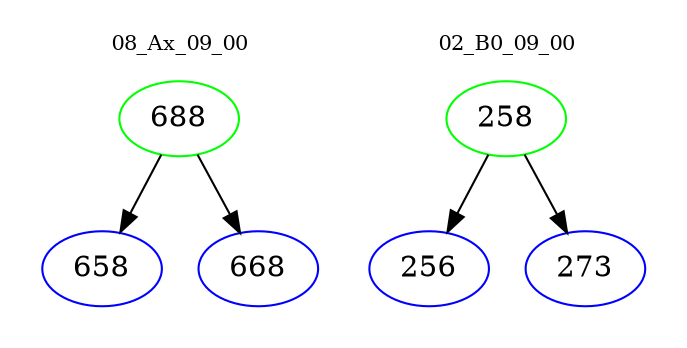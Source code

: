 digraph{
subgraph cluster_0 {
color = white
label = "08_Ax_09_00";
fontsize=10;
T0_688 [label="688", color="green"]
T0_688 -> T0_658 [color="black"]
T0_658 [label="658", color="blue"]
T0_688 -> T0_668 [color="black"]
T0_668 [label="668", color="blue"]
}
subgraph cluster_1 {
color = white
label = "02_B0_09_00";
fontsize=10;
T1_258 [label="258", color="green"]
T1_258 -> T1_256 [color="black"]
T1_256 [label="256", color="blue"]
T1_258 -> T1_273 [color="black"]
T1_273 [label="273", color="blue"]
}
}
